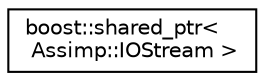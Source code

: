 digraph "Graphical Class Hierarchy"
{
  edge [fontname="Helvetica",fontsize="10",labelfontname="Helvetica",labelfontsize="10"];
  node [fontname="Helvetica",fontsize="10",shape=record];
  rankdir="LR";
  Node1 [label="boost::shared_ptr\<\l Assimp::IOStream \>",height=0.2,width=0.4,color="black", fillcolor="white", style="filled",URL="$classboost_1_1shared__ptr.html"];
}
